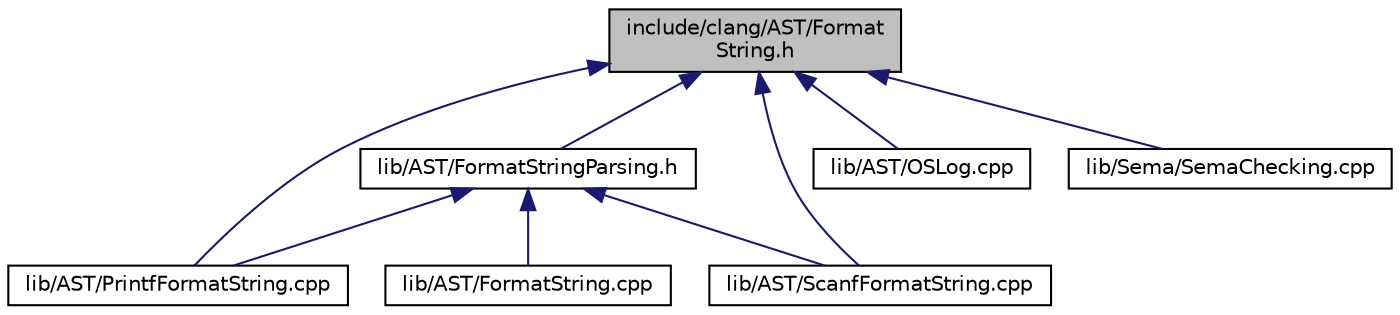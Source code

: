 digraph "include/clang/AST/FormatString.h"
{
 // LATEX_PDF_SIZE
  bgcolor="transparent";
  edge [fontname="Helvetica",fontsize="10",labelfontname="Helvetica",labelfontsize="10"];
  node [fontname="Helvetica",fontsize="10",shape=record];
  Node1 [label="include/clang/AST/Format\lString.h",height=0.2,width=0.4,color="black", fillcolor="grey75", style="filled", fontcolor="black",tooltip=" "];
  Node1 -> Node2 [dir="back",color="midnightblue",fontsize="10",style="solid",fontname="Helvetica"];
  Node2 [label="lib/AST/FormatStringParsing.h",height=0.2,width=0.4,color="black",URL="$FormatStringParsing_8h.html",tooltip=" "];
  Node2 -> Node3 [dir="back",color="midnightblue",fontsize="10",style="solid",fontname="Helvetica"];
  Node3 [label="lib/AST/FormatString.cpp",height=0.2,width=0.4,color="black",URL="$FormatString_8cpp.html",tooltip=" "];
  Node2 -> Node4 [dir="back",color="midnightblue",fontsize="10",style="solid",fontname="Helvetica"];
  Node4 [label="lib/AST/PrintfFormatString.cpp",height=0.2,width=0.4,color="black",URL="$PrintfFormatString_8cpp.html",tooltip=" "];
  Node2 -> Node5 [dir="back",color="midnightblue",fontsize="10",style="solid",fontname="Helvetica"];
  Node5 [label="lib/AST/ScanfFormatString.cpp",height=0.2,width=0.4,color="black",URL="$ScanfFormatString_8cpp.html",tooltip=" "];
  Node1 -> Node6 [dir="back",color="midnightblue",fontsize="10",style="solid",fontname="Helvetica"];
  Node6 [label="lib/AST/OSLog.cpp",height=0.2,width=0.4,color="black",URL="$OSLog_8cpp.html",tooltip=" "];
  Node1 -> Node4 [dir="back",color="midnightblue",fontsize="10",style="solid",fontname="Helvetica"];
  Node1 -> Node5 [dir="back",color="midnightblue",fontsize="10",style="solid",fontname="Helvetica"];
  Node1 -> Node7 [dir="back",color="midnightblue",fontsize="10",style="solid",fontname="Helvetica"];
  Node7 [label="lib/Sema/SemaChecking.cpp",height=0.2,width=0.4,color="black",URL="$SemaChecking_8cpp.html",tooltip=" "];
}
